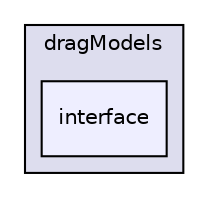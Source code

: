 digraph "applications/solvers/multiphase/multiphaseEulerFoam/interfacialModels/dragModels/interface" {
  bgcolor=transparent;
  compound=true
  node [ fontsize="10", fontname="Helvetica"];
  edge [ labelfontsize="10", labelfontname="Helvetica"];
  subgraph clusterdir_45e67d80f3fa79e6c6d32b95e41cd9a4 {
    graph [ bgcolor="#ddddee", pencolor="black", label="dragModels" fontname="Helvetica", fontsize="10", URL="dir_45e67d80f3fa79e6c6d32b95e41cd9a4.html"]
  dir_d2cce3408771bd430fd8ab499a0412a3 [shape=box, label="interface", style="filled", fillcolor="#eeeeff", pencolor="black", URL="dir_d2cce3408771bd430fd8ab499a0412a3.html"];
  }
}
